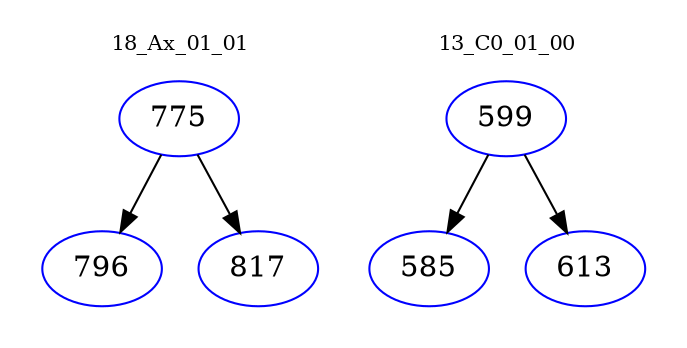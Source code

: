 digraph{
subgraph cluster_0 {
color = white
label = "18_Ax_01_01";
fontsize=10;
T0_775 [label="775", color="blue"]
T0_775 -> T0_796 [color="black"]
T0_796 [label="796", color="blue"]
T0_775 -> T0_817 [color="black"]
T0_817 [label="817", color="blue"]
}
subgraph cluster_1 {
color = white
label = "13_C0_01_00";
fontsize=10;
T1_599 [label="599", color="blue"]
T1_599 -> T1_585 [color="black"]
T1_585 [label="585", color="blue"]
T1_599 -> T1_613 [color="black"]
T1_613 [label="613", color="blue"]
}
}
